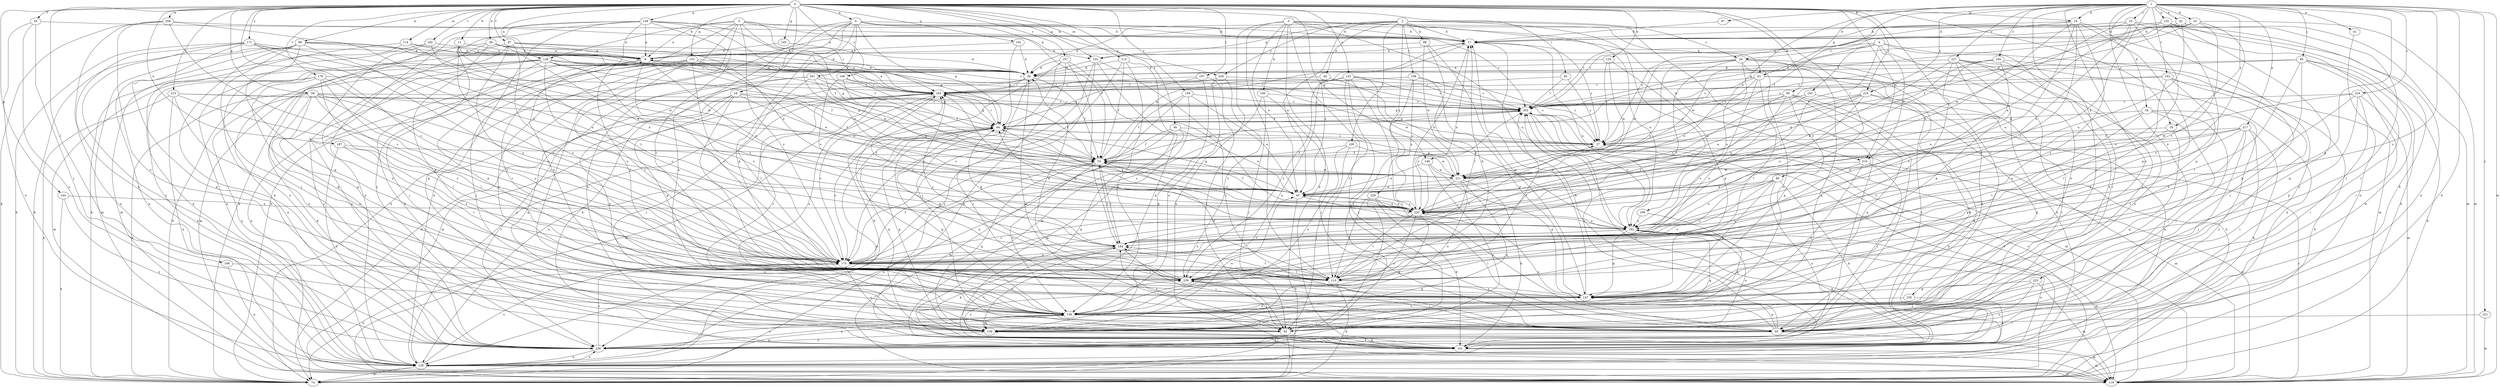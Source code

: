strict digraph  {
0;
1;
2;
3;
4;
5;
6;
9;
11;
16;
17;
18;
19;
25;
26;
27;
33;
34;
36;
39;
41;
42;
44;
45;
46;
47;
54;
55;
58;
63;
64;
69;
74;
80;
82;
83;
85;
92;
95;
97;
98;
100;
101;
105;
106;
107;
108;
109;
110;
113;
114;
119;
122;
128;
129;
134;
135;
138;
144;
145;
146;
147;
149;
153;
155;
156;
157;
159;
162;
163;
165;
168;
171;
175;
178;
182;
184;
187;
191;
192;
195;
199;
201;
202;
209;
210;
211;
215;
216;
217;
220;
221;
225;
227;
228;
229;
230;
234;
239;
0 -> 6  [label=a];
0 -> 11  [label=b];
0 -> 16  [label=b];
0 -> 18  [label=c];
0 -> 19  [label=c];
0 -> 39  [label=e];
0 -> 46  [label=f];
0 -> 47  [label=f];
0 -> 54  [label=f];
0 -> 58  [label=g];
0 -> 69  [label=h];
0 -> 80  [label=i];
0 -> 82  [label=i];
0 -> 95  [label=k];
0 -> 105  [label=l];
0 -> 106  [label=l];
0 -> 107  [label=l];
0 -> 113  [label=m];
0 -> 114  [label=m];
0 -> 122  [label=n];
0 -> 128  [label=n];
0 -> 134  [label=o];
0 -> 144  [label=p];
0 -> 145  [label=p];
0 -> 146  [label=p];
0 -> 149  [label=q];
0 -> 153  [label=q];
0 -> 155  [label=q];
0 -> 157  [label=r];
0 -> 159  [label=r];
0 -> 168  [label=s];
0 -> 171  [label=s];
0 -> 175  [label=s];
0 -> 178  [label=t];
0 -> 182  [label=t];
0 -> 187  [label=u];
0 -> 191  [label=u];
0 -> 209  [label=w];
0 -> 210  [label=w];
0 -> 215  [label=x];
0 -> 216  [label=x];
1 -> 16  [label=b];
1 -> 19  [label=c];
1 -> 25  [label=c];
1 -> 33  [label=d];
1 -> 34  [label=d];
1 -> 41  [label=e];
1 -> 42  [label=e];
1 -> 55  [label=f];
1 -> 63  [label=g];
1 -> 74  [label=h];
1 -> 85  [label=j];
1 -> 92  [label=j];
1 -> 97  [label=k];
1 -> 119  [label=m];
1 -> 135  [label=o];
1 -> 138  [label=o];
1 -> 146  [label=p];
1 -> 147  [label=p];
1 -> 162  [label=r];
1 -> 195  [label=v];
1 -> 216  [label=x];
1 -> 217  [label=x];
1 -> 220  [label=x];
1 -> 221  [label=y];
1 -> 225  [label=y];
1 -> 227  [label=y];
1 -> 234  [label=z];
1 -> 239  [label=z];
2 -> 17  [label=b];
2 -> 26  [label=c];
2 -> 36  [label=d];
2 -> 44  [label=e];
2 -> 45  [label=e];
2 -> 83  [label=i];
2 -> 98  [label=k];
2 -> 108  [label=l];
2 -> 109  [label=l];
2 -> 155  [label=q];
2 -> 192  [label=u];
2 -> 199  [label=v];
2 -> 228  [label=y];
2 -> 229  [label=y];
3 -> 17  [label=b];
3 -> 45  [label=e];
3 -> 63  [label=g];
3 -> 74  [label=h];
3 -> 83  [label=i];
3 -> 100  [label=k];
3 -> 101  [label=k];
3 -> 110  [label=l];
3 -> 192  [label=u];
3 -> 210  [label=w];
4 -> 26  [label=c];
4 -> 83  [label=i];
4 -> 119  [label=m];
4 -> 138  [label=o];
4 -> 155  [label=q];
4 -> 163  [label=r];
4 -> 184  [label=t];
4 -> 210  [label=w];
4 -> 211  [label=w];
5 -> 9  [label=a];
5 -> 17  [label=b];
5 -> 55  [label=f];
5 -> 74  [label=h];
5 -> 83  [label=i];
5 -> 128  [label=n];
5 -> 129  [label=n];
5 -> 155  [label=q];
5 -> 165  [label=r];
5 -> 175  [label=s];
6 -> 17  [label=b];
6 -> 55  [label=f];
6 -> 64  [label=g];
6 -> 74  [label=h];
6 -> 101  [label=k];
6 -> 138  [label=o];
6 -> 147  [label=p];
6 -> 201  [label=v];
6 -> 202  [label=v];
6 -> 220  [label=x];
6 -> 229  [label=y];
9 -> 36  [label=d];
9 -> 110  [label=l];
9 -> 147  [label=p];
9 -> 175  [label=s];
9 -> 211  [label=w];
9 -> 220  [label=x];
9 -> 230  [label=y];
9 -> 239  [label=z];
11 -> 9  [label=a];
11 -> 165  [label=r];
11 -> 175  [label=s];
11 -> 184  [label=t];
16 -> 17  [label=b];
16 -> 27  [label=c];
16 -> 147  [label=p];
16 -> 184  [label=t];
16 -> 192  [label=u];
16 -> 220  [label=x];
16 -> 230  [label=y];
16 -> 239  [label=z];
17 -> 9  [label=a];
17 -> 27  [label=c];
17 -> 45  [label=e];
17 -> 192  [label=u];
17 -> 220  [label=x];
18 -> 55  [label=f];
18 -> 110  [label=l];
18 -> 138  [label=o];
18 -> 147  [label=p];
18 -> 156  [label=q];
18 -> 202  [label=v];
18 -> 211  [label=w];
19 -> 27  [label=c];
19 -> 147  [label=p];
19 -> 156  [label=q];
25 -> 17  [label=b];
25 -> 45  [label=e];
25 -> 83  [label=i];
25 -> 101  [label=k];
25 -> 175  [label=s];
25 -> 202  [label=v];
25 -> 211  [label=w];
25 -> 220  [label=x];
26 -> 36  [label=d];
26 -> 101  [label=k];
26 -> 129  [label=n];
26 -> 138  [label=o];
26 -> 156  [label=q];
26 -> 184  [label=t];
26 -> 192  [label=u];
26 -> 211  [label=w];
26 -> 220  [label=x];
27 -> 55  [label=f];
27 -> 119  [label=m];
33 -> 17  [label=b];
33 -> 27  [label=c];
33 -> 64  [label=g];
33 -> 119  [label=m];
33 -> 184  [label=t];
33 -> 202  [label=v];
33 -> 239  [label=z];
34 -> 64  [label=g];
34 -> 83  [label=i];
34 -> 92  [label=j];
34 -> 110  [label=l];
34 -> 230  [label=y];
34 -> 239  [label=z];
36 -> 9  [label=a];
36 -> 55  [label=f];
36 -> 74  [label=h];
36 -> 83  [label=i];
36 -> 119  [label=m];
36 -> 165  [label=r];
39 -> 9  [label=a];
39 -> 36  [label=d];
39 -> 45  [label=e];
39 -> 92  [label=j];
39 -> 138  [label=o];
39 -> 147  [label=p];
39 -> 165  [label=r];
41 -> 129  [label=n];
42 -> 17  [label=b];
42 -> 92  [label=j];
42 -> 192  [label=u];
42 -> 202  [label=v];
44 -> 138  [label=o];
44 -> 165  [label=r];
44 -> 192  [label=u];
45 -> 55  [label=f];
45 -> 64  [label=g];
45 -> 74  [label=h];
45 -> 192  [label=u];
45 -> 220  [label=x];
46 -> 27  [label=c];
46 -> 45  [label=e];
46 -> 55  [label=f];
46 -> 119  [label=m];
46 -> 156  [label=q];
47 -> 9  [label=a];
47 -> 45  [label=e];
47 -> 64  [label=g];
47 -> 74  [label=h];
47 -> 129  [label=n];
47 -> 175  [label=s];
47 -> 239  [label=z];
54 -> 17  [label=b];
54 -> 92  [label=j];
54 -> 129  [label=n];
54 -> 230  [label=y];
55 -> 17  [label=b];
55 -> 74  [label=h];
55 -> 138  [label=o];
55 -> 156  [label=q];
55 -> 184  [label=t];
55 -> 202  [label=v];
55 -> 211  [label=w];
58 -> 27  [label=c];
58 -> 74  [label=h];
58 -> 101  [label=k];
58 -> 110  [label=l];
58 -> 138  [label=o];
58 -> 175  [label=s];
58 -> 192  [label=u];
58 -> 202  [label=v];
58 -> 230  [label=y];
63 -> 45  [label=e];
63 -> 74  [label=h];
63 -> 101  [label=k];
63 -> 110  [label=l];
63 -> 165  [label=r];
63 -> 202  [label=v];
63 -> 230  [label=y];
63 -> 239  [label=z];
64 -> 27  [label=c];
64 -> 129  [label=n];
64 -> 156  [label=q];
64 -> 165  [label=r];
64 -> 175  [label=s];
64 -> 202  [label=v];
69 -> 9  [label=a];
69 -> 36  [label=d];
69 -> 74  [label=h];
69 -> 92  [label=j];
69 -> 101  [label=k];
69 -> 119  [label=m];
69 -> 129  [label=n];
69 -> 147  [label=p];
69 -> 175  [label=s];
69 -> 202  [label=v];
74 -> 202  [label=v];
80 -> 45  [label=e];
80 -> 101  [label=k];
80 -> 147  [label=p];
80 -> 175  [label=s];
80 -> 192  [label=u];
80 -> 230  [label=y];
80 -> 239  [label=z];
82 -> 27  [label=c];
82 -> 165  [label=r];
82 -> 202  [label=v];
83 -> 36  [label=d];
83 -> 64  [label=g];
83 -> 119  [label=m];
83 -> 147  [label=p];
83 -> 202  [label=v];
83 -> 220  [label=x];
83 -> 230  [label=y];
85 -> 36  [label=d];
85 -> 74  [label=h];
85 -> 83  [label=i];
85 -> 101  [label=k];
85 -> 110  [label=l];
85 -> 147  [label=p];
85 -> 202  [label=v];
92 -> 74  [label=h];
92 -> 184  [label=t];
92 -> 192  [label=u];
95 -> 64  [label=g];
95 -> 83  [label=i];
95 -> 101  [label=k];
95 -> 147  [label=p];
95 -> 156  [label=q];
95 -> 175  [label=s];
95 -> 202  [label=v];
95 -> 220  [label=x];
97 -> 17  [label=b];
98 -> 9  [label=a];
98 -> 110  [label=l];
98 -> 147  [label=p];
98 -> 211  [label=w];
100 -> 83  [label=i];
100 -> 92  [label=j];
100 -> 175  [label=s];
100 -> 202  [label=v];
101 -> 17  [label=b];
101 -> 119  [label=m];
101 -> 156  [label=q];
101 -> 184  [label=t];
101 -> 239  [label=z];
105 -> 101  [label=k];
105 -> 138  [label=o];
106 -> 129  [label=n];
106 -> 239  [label=z];
107 -> 64  [label=g];
107 -> 92  [label=j];
107 -> 156  [label=q];
107 -> 165  [label=r];
108 -> 92  [label=j];
108 -> 147  [label=p];
108 -> 165  [label=r];
108 -> 202  [label=v];
108 -> 220  [label=x];
109 -> 55  [label=f];
109 -> 92  [label=j];
109 -> 138  [label=o];
109 -> 211  [label=w];
110 -> 17  [label=b];
110 -> 55  [label=f];
110 -> 74  [label=h];
110 -> 184  [label=t];
110 -> 202  [label=v];
113 -> 36  [label=d];
113 -> 55  [label=f];
113 -> 119  [label=m];
113 -> 156  [label=q];
113 -> 175  [label=s];
114 -> 9  [label=a];
114 -> 119  [label=m];
114 -> 129  [label=n];
114 -> 165  [label=r];
114 -> 211  [label=w];
119 -> 9  [label=a];
119 -> 27  [label=c];
119 -> 202  [label=v];
122 -> 27  [label=c];
122 -> 83  [label=i];
122 -> 110  [label=l];
122 -> 165  [label=r];
122 -> 202  [label=v];
122 -> 211  [label=w];
122 -> 230  [label=y];
122 -> 239  [label=z];
128 -> 27  [label=c];
128 -> 36  [label=d];
128 -> 55  [label=f];
128 -> 64  [label=g];
128 -> 74  [label=h];
128 -> 92  [label=j];
128 -> 119  [label=m];
128 -> 129  [label=n];
128 -> 175  [label=s];
128 -> 184  [label=t];
128 -> 202  [label=v];
128 -> 230  [label=y];
129 -> 74  [label=h];
129 -> 119  [label=m];
129 -> 138  [label=o];
129 -> 165  [label=r];
129 -> 175  [label=s];
129 -> 202  [label=v];
129 -> 230  [label=y];
134 -> 27  [label=c];
134 -> 36  [label=d];
134 -> 147  [label=p];
134 -> 211  [label=w];
135 -> 9  [label=a];
135 -> 17  [label=b];
135 -> 55  [label=f];
135 -> 74  [label=h];
135 -> 119  [label=m];
135 -> 129  [label=n];
135 -> 147  [label=p];
135 -> 156  [label=q];
138 -> 83  [label=i];
138 -> 92  [label=j];
138 -> 156  [label=q];
138 -> 165  [label=r];
138 -> 230  [label=y];
144 -> 74  [label=h];
144 -> 220  [label=x];
144 -> 230  [label=y];
145 -> 9  [label=a];
145 -> 36  [label=d];
146 -> 45  [label=e];
146 -> 147  [label=p];
146 -> 211  [label=w];
146 -> 230  [label=y];
147 -> 17  [label=b];
147 -> 138  [label=o];
147 -> 165  [label=r];
147 -> 184  [label=t];
147 -> 239  [label=z];
149 -> 9  [label=a];
149 -> 17  [label=b];
149 -> 36  [label=d];
149 -> 55  [label=f];
149 -> 74  [label=h];
149 -> 129  [label=n];
149 -> 138  [label=o];
149 -> 156  [label=q];
149 -> 230  [label=y];
149 -> 239  [label=z];
153 -> 36  [label=d];
153 -> 45  [label=e];
153 -> 92  [label=j];
153 -> 101  [label=k];
153 -> 138  [label=o];
153 -> 175  [label=s];
153 -> 239  [label=z];
155 -> 36  [label=d];
155 -> 83  [label=i];
155 -> 138  [label=o];
155 -> 175  [label=s];
155 -> 230  [label=y];
156 -> 45  [label=e];
156 -> 64  [label=g];
156 -> 101  [label=k];
156 -> 175  [label=s];
156 -> 230  [label=y];
157 -> 36  [label=d];
157 -> 74  [label=h];
157 -> 92  [label=j];
157 -> 101  [label=k];
157 -> 184  [label=t];
157 -> 220  [label=x];
159 -> 45  [label=e];
159 -> 55  [label=f];
159 -> 119  [label=m];
159 -> 129  [label=n];
159 -> 202  [label=v];
162 -> 74  [label=h];
162 -> 83  [label=i];
162 -> 110  [label=l];
162 -> 147  [label=p];
162 -> 165  [label=r];
162 -> 202  [label=v];
163 -> 129  [label=n];
163 -> 184  [label=t];
163 -> 202  [label=v];
165 -> 9  [label=a];
165 -> 55  [label=f];
165 -> 64  [label=g];
165 -> 92  [label=j];
165 -> 119  [label=m];
165 -> 129  [label=n];
165 -> 138  [label=o];
165 -> 175  [label=s];
165 -> 202  [label=v];
168 -> 45  [label=e];
168 -> 55  [label=f];
168 -> 165  [label=r];
168 -> 220  [label=x];
171 -> 9  [label=a];
171 -> 45  [label=e];
171 -> 74  [label=h];
171 -> 129  [label=n];
171 -> 156  [label=q];
171 -> 175  [label=s];
171 -> 211  [label=w];
171 -> 230  [label=y];
175 -> 27  [label=c];
175 -> 55  [label=f];
175 -> 74  [label=h];
175 -> 110  [label=l];
175 -> 138  [label=o];
175 -> 239  [label=z];
178 -> 110  [label=l];
178 -> 119  [label=m];
178 -> 129  [label=n];
178 -> 147  [label=p];
178 -> 165  [label=r];
178 -> 175  [label=s];
178 -> 239  [label=z];
182 -> 9  [label=a];
182 -> 156  [label=q];
182 -> 220  [label=x];
182 -> 230  [label=y];
184 -> 55  [label=f];
184 -> 64  [label=g];
184 -> 83  [label=i];
184 -> 101  [label=k];
184 -> 165  [label=r];
184 -> 175  [label=s];
187 -> 55  [label=f];
187 -> 110  [label=l];
187 -> 175  [label=s];
187 -> 230  [label=y];
191 -> 9  [label=a];
191 -> 36  [label=d];
191 -> 64  [label=g];
192 -> 64  [label=g];
192 -> 101  [label=k];
192 -> 119  [label=m];
192 -> 129  [label=n];
192 -> 147  [label=p];
192 -> 156  [label=q];
192 -> 175  [label=s];
192 -> 184  [label=t];
195 -> 36  [label=d];
195 -> 45  [label=e];
195 -> 92  [label=j];
195 -> 138  [label=o];
195 -> 192  [label=u];
195 -> 220  [label=x];
199 -> 156  [label=q];
199 -> 192  [label=u];
201 -> 45  [label=e];
201 -> 64  [label=g];
201 -> 101  [label=k];
201 -> 110  [label=l];
201 -> 165  [label=r];
201 -> 230  [label=y];
202 -> 64  [label=g];
202 -> 74  [label=h];
202 -> 119  [label=m];
202 -> 192  [label=u];
209 -> 17  [label=b];
209 -> 74  [label=h];
209 -> 138  [label=o];
209 -> 175  [label=s];
209 -> 192  [label=u];
209 -> 230  [label=y];
210 -> 83  [label=i];
210 -> 119  [label=m];
210 -> 138  [label=o];
210 -> 211  [label=w];
210 -> 239  [label=z];
211 -> 45  [label=e];
211 -> 64  [label=g];
211 -> 101  [label=k];
211 -> 138  [label=o];
211 -> 156  [label=q];
211 -> 175  [label=s];
215 -> 64  [label=g];
215 -> 74  [label=h];
215 -> 110  [label=l];
215 -> 129  [label=n];
215 -> 138  [label=o];
215 -> 202  [label=v];
216 -> 45  [label=e];
216 -> 83  [label=i];
216 -> 156  [label=q];
216 -> 192  [label=u];
216 -> 202  [label=v];
216 -> 211  [label=w];
216 -> 220  [label=x];
217 -> 27  [label=c];
217 -> 83  [label=i];
217 -> 92  [label=j];
217 -> 101  [label=k];
217 -> 110  [label=l];
217 -> 192  [label=u];
217 -> 211  [label=w];
217 -> 220  [label=x];
220 -> 17  [label=b];
220 -> 45  [label=e];
220 -> 55  [label=f];
220 -> 64  [label=g];
220 -> 110  [label=l];
220 -> 138  [label=o];
220 -> 156  [label=q];
220 -> 165  [label=r];
220 -> 175  [label=s];
220 -> 192  [label=u];
220 -> 202  [label=v];
221 -> 83  [label=i];
221 -> 119  [label=m];
225 -> 92  [label=j];
225 -> 119  [label=m];
225 -> 147  [label=p];
225 -> 230  [label=y];
227 -> 36  [label=d];
227 -> 110  [label=l];
227 -> 129  [label=n];
227 -> 138  [label=o];
227 -> 147  [label=p];
227 -> 175  [label=s];
227 -> 220  [label=x];
227 -> 230  [label=y];
228 -> 83  [label=i];
228 -> 92  [label=j];
228 -> 101  [label=k];
228 -> 110  [label=l];
228 -> 220  [label=x];
229 -> 27  [label=c];
229 -> 138  [label=o];
229 -> 165  [label=r];
229 -> 239  [label=z];
230 -> 129  [label=n];
230 -> 138  [label=o];
230 -> 175  [label=s];
234 -> 83  [label=i];
234 -> 119  [label=m];
234 -> 147  [label=p];
234 -> 202  [label=v];
234 -> 211  [label=w];
234 -> 239  [label=z];
239 -> 36  [label=d];
239 -> 64  [label=g];
239 -> 83  [label=i];
239 -> 92  [label=j];
239 -> 147  [label=p];
239 -> 165  [label=r];
}
